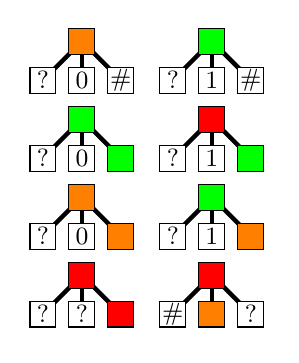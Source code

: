 \begin{tikzpicture}[scale=0.33, anchor=center]   

		
		\xdefinecolor{darkgreen}{RGB}{0,128,0}
		
		\newcommand{\mkrule}[9]{	
			%tracer les arêtes
 		  	\draw[ultra thick] (#1+0.5,#2+0.5)--(#1+2,#2+2);
 		  	\draw[ultra thick] (#1+2,#2+0.5)--(#1+2,#2+2);
 		  	\draw[ultra thick] (#1+3.5,#2+0.5)--(#1+2,#2+2);
	
		
			%remplir les faces
 			\filldraw[#3, draw=black] (#1,#2) rectangle (#1+1,#2+1);
 			\filldraw[#4, draw=black] (#1+1.5,#2) rectangle (#1+2.5,#2+1);
 			\filldraw[#5, draw=black] (#1+3,#2) rectangle (#1+4,#2+1);
 			\filldraw[#6, draw=black] (#1+1.5,#2+1.5) rectangle (#1+2.5,#2+2.5);
 			
 			\draw(#1+0.5,#2+0.5) node{\small #7};  	
 			\draw(#1+2,#2+0.5) node{\small #8};  	
 			\draw(#1+3.5,#2+0.5) node{\small #9};  	
		
		}

		\mkrule{0}{0}{white}{white}{white}{orange}{?}{0}{\#}
		\mkrule{5}{0}{white}{white}{white}{green}{?}{1}{\#}
		\mkrule{0}{-3}{white}{white}{green}{green}{?}{0}{}
		\mkrule{5}{-3}{white}{white}{green}{red}{?}{1}{}
		\mkrule{0}{-6}{white}{white}{orange}{orange}{?}{0}{}
		\mkrule{5}{-6}{white}{white}{orange}{green}{?}{1}{}
		\mkrule{0}{-9}{white}{white}{red}{red}{?}{?}{}
		\mkrule{5}{-9}{white}{orange}{white}{red}{\#}{}{?}


		
\end{tikzpicture}  